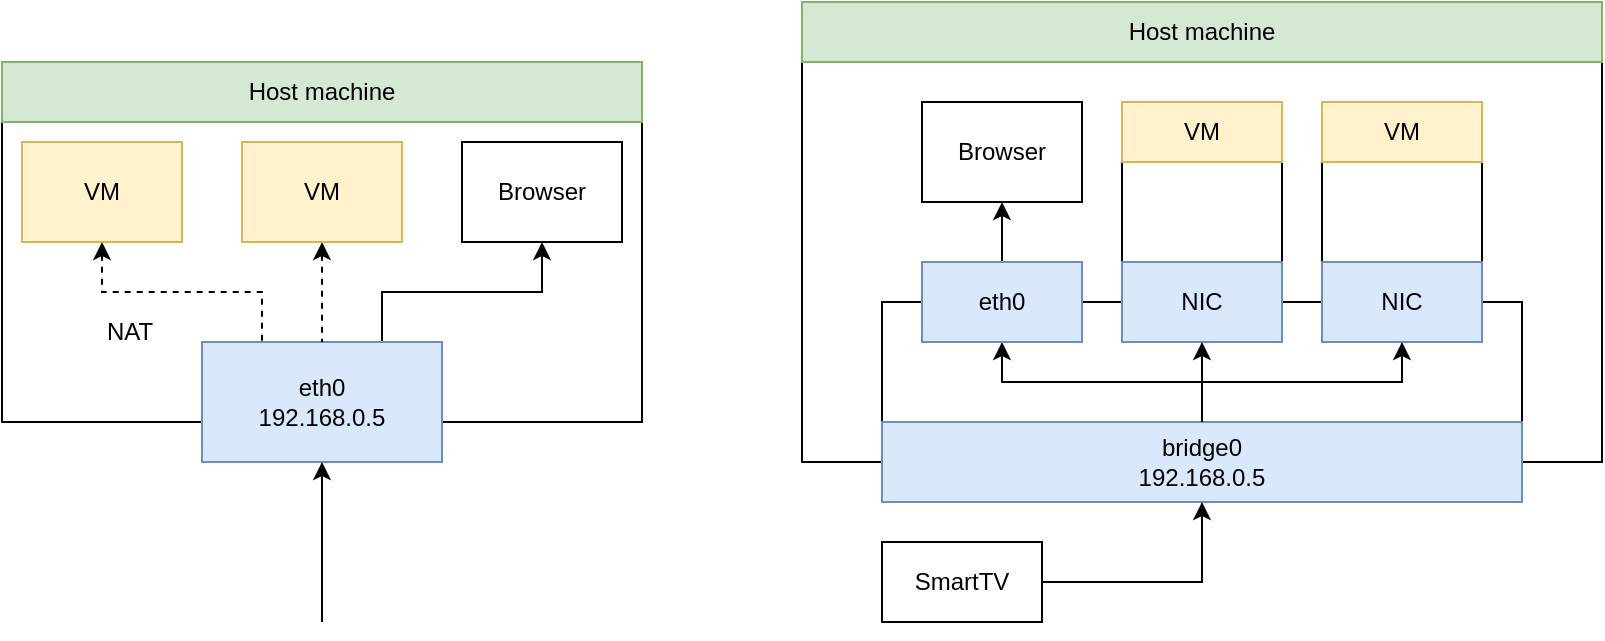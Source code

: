 <mxfile version="24.5.5" type="device">
  <diagram name="Page-1" id="zaSNXZMazZ46TM9qYeA4">
    <mxGraphModel dx="1434" dy="793" grid="1" gridSize="10" guides="1" tooltips="1" connect="1" arrows="1" fold="1" page="1" pageScale="1" pageWidth="850" pageHeight="1100" math="0" shadow="0">
      <root>
        <mxCell id="0" />
        <mxCell id="1" parent="0" />
        <mxCell id="a1eVqGV6ZWZUYUcAMGf1-2" value="" style="rounded=0;whiteSpace=wrap;html=1;" vertex="1" parent="1">
          <mxGeometry x="40" y="120" width="320" height="180" as="geometry" />
        </mxCell>
        <mxCell id="a1eVqGV6ZWZUYUcAMGf1-17" style="edgeStyle=orthogonalEdgeStyle;rounded=0;orthogonalLoop=1;jettySize=auto;html=1;exitX=0.75;exitY=0;exitDx=0;exitDy=0;entryX=0.5;entryY=1;entryDx=0;entryDy=0;" edge="1" parent="1" source="a1eVqGV6ZWZUYUcAMGf1-1" target="a1eVqGV6ZWZUYUcAMGf1-16">
          <mxGeometry relative="1" as="geometry" />
        </mxCell>
        <mxCell id="a1eVqGV6ZWZUYUcAMGf1-1" value="&lt;div&gt;eth0&lt;/div&gt;&lt;div&gt;192.168.0.5&lt;br&gt;&lt;/div&gt;" style="rounded=0;whiteSpace=wrap;html=1;fillColor=#dae8fc;strokeColor=#6c8ebf;" vertex="1" parent="1">
          <mxGeometry x="140" y="260" width="120" height="60" as="geometry" />
        </mxCell>
        <mxCell id="a1eVqGV6ZWZUYUcAMGf1-3" value="Host machine" style="text;html=1;align=center;verticalAlign=middle;whiteSpace=wrap;rounded=0;fillColor=#d5e8d4;strokeColor=#82b366;" vertex="1" parent="1">
          <mxGeometry x="40" y="120" width="320" height="30" as="geometry" />
        </mxCell>
        <mxCell id="a1eVqGV6ZWZUYUcAMGf1-8" style="edgeStyle=orthogonalEdgeStyle;rounded=0;orthogonalLoop=1;jettySize=auto;html=1;exitX=0.5;exitY=1;exitDx=0;exitDy=0;entryX=0.25;entryY=0;entryDx=0;entryDy=0;dashed=1;startArrow=classic;startFill=1;endArrow=none;endFill=0;" edge="1" parent="1" source="a1eVqGV6ZWZUYUcAMGf1-4" target="a1eVqGV6ZWZUYUcAMGf1-1">
          <mxGeometry relative="1" as="geometry" />
        </mxCell>
        <mxCell id="a1eVqGV6ZWZUYUcAMGf1-4" value="VM" style="rounded=0;whiteSpace=wrap;html=1;fillColor=#fff2cc;strokeColor=#d6b656;" vertex="1" parent="1">
          <mxGeometry x="50" y="160" width="80" height="50" as="geometry" />
        </mxCell>
        <mxCell id="a1eVqGV6ZWZUYUcAMGf1-9" style="edgeStyle=orthogonalEdgeStyle;rounded=0;orthogonalLoop=1;jettySize=auto;html=1;exitX=0.5;exitY=1;exitDx=0;exitDy=0;dashed=1;startArrow=classic;startFill=1;endArrow=none;endFill=0;" edge="1" parent="1" source="a1eVqGV6ZWZUYUcAMGf1-6">
          <mxGeometry relative="1" as="geometry">
            <mxPoint x="200" y="260" as="targetPoint" />
          </mxGeometry>
        </mxCell>
        <mxCell id="a1eVqGV6ZWZUYUcAMGf1-6" value="VM" style="rounded=0;whiteSpace=wrap;html=1;fillColor=#fff2cc;strokeColor=#d6b656;" vertex="1" parent="1">
          <mxGeometry x="160" y="160" width="80" height="50" as="geometry" />
        </mxCell>
        <mxCell id="a1eVqGV6ZWZUYUcAMGf1-11" value="" style="endArrow=classic;html=1;rounded=0;entryX=0.5;entryY=1;entryDx=0;entryDy=0;" edge="1" parent="1" target="a1eVqGV6ZWZUYUcAMGf1-1">
          <mxGeometry width="50" height="50" relative="1" as="geometry">
            <mxPoint x="200" y="400" as="sourcePoint" />
            <mxPoint x="230" y="390" as="targetPoint" />
          </mxGeometry>
        </mxCell>
        <mxCell id="a1eVqGV6ZWZUYUcAMGf1-12" value="NAT" style="text;html=1;align=center;verticalAlign=middle;whiteSpace=wrap;rounded=0;" vertex="1" parent="1">
          <mxGeometry x="84" y="240" width="40" height="30" as="geometry" />
        </mxCell>
        <mxCell id="a1eVqGV6ZWZUYUcAMGf1-13" value="" style="rounded=0;whiteSpace=wrap;html=1;" vertex="1" parent="1">
          <mxGeometry x="440" y="90" width="400" height="230" as="geometry" />
        </mxCell>
        <mxCell id="a1eVqGV6ZWZUYUcAMGf1-14" value="" style="rounded=0;whiteSpace=wrap;html=1;" vertex="1" parent="1">
          <mxGeometry x="480" y="240" width="320" height="80" as="geometry" />
        </mxCell>
        <mxCell id="a1eVqGV6ZWZUYUcAMGf1-16" value="Browser" style="rounded=0;whiteSpace=wrap;html=1;" vertex="1" parent="1">
          <mxGeometry x="270" y="160" width="80" height="50" as="geometry" />
        </mxCell>
        <mxCell id="a1eVqGV6ZWZUYUcAMGf1-22" style="edgeStyle=orthogonalEdgeStyle;rounded=0;orthogonalLoop=1;jettySize=auto;html=1;exitX=0.5;exitY=0;exitDx=0;exitDy=0;entryX=0.5;entryY=1;entryDx=0;entryDy=0;" edge="1" parent="1" source="a1eVqGV6ZWZUYUcAMGf1-18" target="a1eVqGV6ZWZUYUcAMGf1-19">
          <mxGeometry relative="1" as="geometry">
            <Array as="points">
              <mxPoint x="640" y="280" />
              <mxPoint x="540" y="280" />
            </Array>
          </mxGeometry>
        </mxCell>
        <mxCell id="a1eVqGV6ZWZUYUcAMGf1-18" value="&lt;div&gt;bridge0&lt;/div&gt;&lt;div&gt;192.168.0.5&lt;br&gt;&lt;/div&gt;" style="text;html=1;align=center;verticalAlign=middle;whiteSpace=wrap;rounded=0;fillColor=#dae8fc;strokeColor=#6c8ebf;" vertex="1" parent="1">
          <mxGeometry x="480" y="300" width="320" height="40" as="geometry" />
        </mxCell>
        <mxCell id="a1eVqGV6ZWZUYUcAMGf1-21" style="edgeStyle=orthogonalEdgeStyle;rounded=0;orthogonalLoop=1;jettySize=auto;html=1;exitX=0.5;exitY=0;exitDx=0;exitDy=0;" edge="1" parent="1" source="a1eVqGV6ZWZUYUcAMGf1-19" target="a1eVqGV6ZWZUYUcAMGf1-20">
          <mxGeometry relative="1" as="geometry" />
        </mxCell>
        <mxCell id="a1eVqGV6ZWZUYUcAMGf1-19" value="eth0" style="rounded=0;whiteSpace=wrap;html=1;fillColor=#dae8fc;strokeColor=#6c8ebf;" vertex="1" parent="1">
          <mxGeometry x="500" y="220" width="80" height="40" as="geometry" />
        </mxCell>
        <mxCell id="a1eVqGV6ZWZUYUcAMGf1-20" value="Browser" style="rounded=0;whiteSpace=wrap;html=1;" vertex="1" parent="1">
          <mxGeometry x="500" y="140" width="80" height="50" as="geometry" />
        </mxCell>
        <mxCell id="a1eVqGV6ZWZUYUcAMGf1-24" value="" style="rounded=0;whiteSpace=wrap;html=1;" vertex="1" parent="1">
          <mxGeometry x="600" y="140" width="80" height="120" as="geometry" />
        </mxCell>
        <mxCell id="a1eVqGV6ZWZUYUcAMGf1-25" value="" style="rounded=0;whiteSpace=wrap;html=1;" vertex="1" parent="1">
          <mxGeometry x="700" y="140" width="80" height="120" as="geometry" />
        </mxCell>
        <mxCell id="a1eVqGV6ZWZUYUcAMGf1-26" value="&lt;div&gt;VM&lt;/div&gt;" style="text;html=1;align=center;verticalAlign=middle;whiteSpace=wrap;rounded=0;fillColor=#fff2cc;strokeColor=#d6b656;" vertex="1" parent="1">
          <mxGeometry x="600" y="140" width="80" height="30" as="geometry" />
        </mxCell>
        <mxCell id="a1eVqGV6ZWZUYUcAMGf1-27" value="&lt;div&gt;VM&lt;/div&gt;" style="text;html=1;align=center;verticalAlign=middle;whiteSpace=wrap;rounded=0;fillColor=#fff2cc;strokeColor=#d6b656;" vertex="1" parent="1">
          <mxGeometry x="700" y="140" width="80" height="30" as="geometry" />
        </mxCell>
        <mxCell id="a1eVqGV6ZWZUYUcAMGf1-28" value="NIC" style="rounded=0;whiteSpace=wrap;html=1;fillColor=#dae8fc;strokeColor=#6c8ebf;" vertex="1" parent="1">
          <mxGeometry x="600" y="220" width="80" height="40" as="geometry" />
        </mxCell>
        <mxCell id="a1eVqGV6ZWZUYUcAMGf1-29" value="NIC" style="rounded=0;whiteSpace=wrap;html=1;fillColor=#dae8fc;strokeColor=#6c8ebf;" vertex="1" parent="1">
          <mxGeometry x="700" y="220" width="80" height="40" as="geometry" />
        </mxCell>
        <mxCell id="a1eVqGV6ZWZUYUcAMGf1-30" value="Host machine" style="text;html=1;align=center;verticalAlign=middle;whiteSpace=wrap;rounded=0;fillColor=#d5e8d4;strokeColor=#82b366;" vertex="1" parent="1">
          <mxGeometry x="440" y="90" width="400" height="30" as="geometry" />
        </mxCell>
        <mxCell id="a1eVqGV6ZWZUYUcAMGf1-32" value="" style="endArrow=classic;html=1;rounded=0;entryX=0.5;entryY=1;entryDx=0;entryDy=0;exitX=0.5;exitY=0;exitDx=0;exitDy=0;" edge="1" parent="1" source="a1eVqGV6ZWZUYUcAMGf1-18" target="a1eVqGV6ZWZUYUcAMGf1-28">
          <mxGeometry width="50" height="50" relative="1" as="geometry">
            <mxPoint x="440" y="420" as="sourcePoint" />
            <mxPoint x="490" y="370" as="targetPoint" />
          </mxGeometry>
        </mxCell>
        <mxCell id="a1eVqGV6ZWZUYUcAMGf1-33" value="" style="endArrow=classic;html=1;rounded=0;entryX=0.5;entryY=1;entryDx=0;entryDy=0;exitX=0.5;exitY=0;exitDx=0;exitDy=0;edgeStyle=orthogonalEdgeStyle;" edge="1" parent="1" source="a1eVqGV6ZWZUYUcAMGf1-18" target="a1eVqGV6ZWZUYUcAMGf1-29">
          <mxGeometry width="50" height="50" relative="1" as="geometry">
            <mxPoint x="720" y="440" as="sourcePoint" />
            <mxPoint x="770" y="390" as="targetPoint" />
          </mxGeometry>
        </mxCell>
        <mxCell id="a1eVqGV6ZWZUYUcAMGf1-35" style="edgeStyle=orthogonalEdgeStyle;rounded=0;orthogonalLoop=1;jettySize=auto;html=1;exitX=1;exitY=0.5;exitDx=0;exitDy=0;entryX=0.5;entryY=1;entryDx=0;entryDy=0;" edge="1" parent="1" source="a1eVqGV6ZWZUYUcAMGf1-34" target="a1eVqGV6ZWZUYUcAMGf1-18">
          <mxGeometry relative="1" as="geometry" />
        </mxCell>
        <mxCell id="a1eVqGV6ZWZUYUcAMGf1-34" value="SmartTV" style="rounded=0;whiteSpace=wrap;html=1;" vertex="1" parent="1">
          <mxGeometry x="480" y="360" width="80" height="40" as="geometry" />
        </mxCell>
      </root>
    </mxGraphModel>
  </diagram>
</mxfile>
